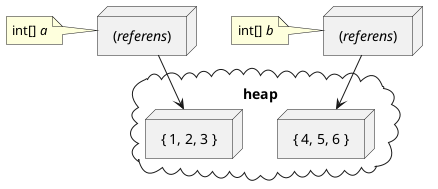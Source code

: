 @startuml tilldelning-av-fält-1
skinparam ranksep 1
node "(<i>referens</i>)"  as aref
note left of aref : int[] <i>a</i>

node "(<i>referens</i>)"  as bref
note left of bref : int[] <i>b</i>

cloud "heap" {
    node "{ 1, 2, 3 }" as aval
    node "{ 4, 5, 6 }" as bval
}

aref --> aval
bref --> bval

@enduml
